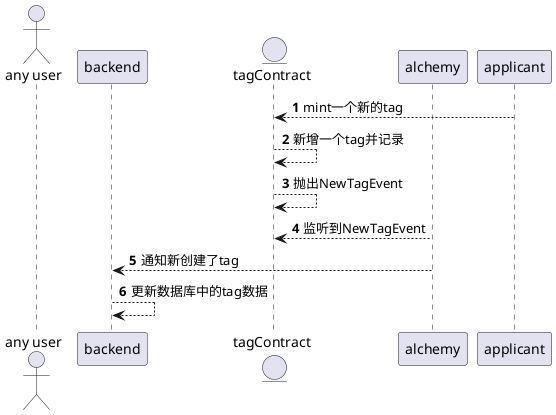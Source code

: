 @startuml
'https://plantuml.com/sequence-diagram

autonumber

actor "any user" as user
participant backend as backend
entity tagContract as tagContract
participant alchemy as alchemy

applicant --> tagContract: mint一个新的tag
tagContract --> tagContract: 新增一个tag并记录
tagContract --> tagContract: 抛出NewTagEvent
alchemy --> tagContract:监听到NewTagEvent
alchemy --> backend: 通知新创建了tag
backend --> backend: 更新数据库中的tag数据

@enduml